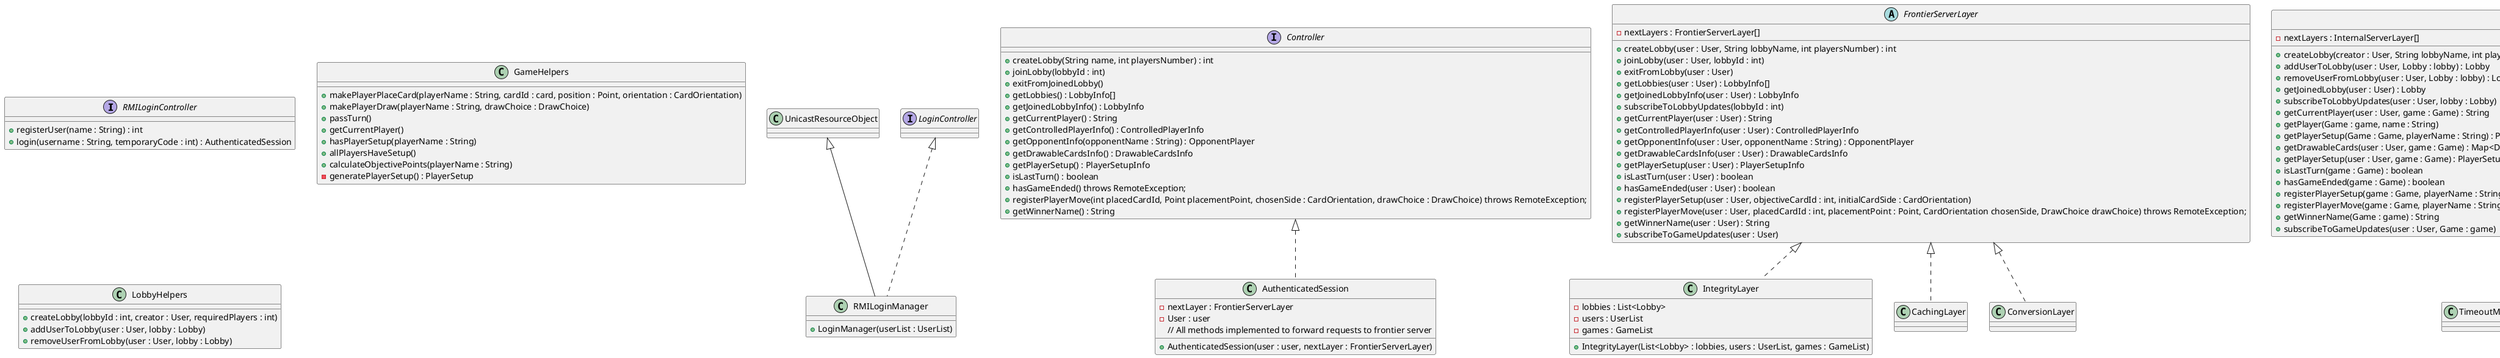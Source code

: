 @startuml

'If necessary
/'
abstract class ServerLayer {
    - nextLayers : ServerLayer[]
    + ServerLayer(nextLayers : ServerLayer[])
}'/

interface RMILoginController {
    + registerUser(name : String) : int /' temporary code '/
    + login(username : String, temporaryCode : int) : AuthenticatedSession
}

class RMILoginManager extends UnicastResourceObject implements LoginController {
    + LoginManager(userList : UserList)
}

'Socket will use other classes to manage the AuthenticatedSession

interface Controller {
    ' Lobby management
    + createLobby(String name, int playersNumber) : int
    + joinLobby(lobbyId : int)
    + exitFromJoinedLobby()
    + getLobbies() : LobbyInfo[]
    + getJoinedLobbyInfo() : LobbyInfo
    '+ subscribeToLobbyUpdates(lobbyId : int) Automatically done?
    ' Game management
    + getCurrentPlayer() : String
    + getControlledPlayerInfo() : ControlledPlayerInfo
    + getOpponentInfo(opponentName : String) : OpponentPlayer
    + getDrawableCardsInfo() : DrawableCardsInfo
    + getPlayerSetup() : PlayerSetupInfo
    + isLastTurn() : boolean
    + hasGameEnded() throws RemoteException;
    + registerPlayerMove(int placedCardId, Point placementPoint, chosenSide : CardOrientation, drawChoice : DrawChoice) throws RemoteException;
    + getWinnerName() : String
    '+ subscribeToGameUpdates() Automatically done? TBD
}

abstract class FrontierServerLayer{
    - nextLayers : FrontierServerLayer[]
    ' Lobby management
    + createLobby(user : User, String lobbyName, int playersNumber) : int
    + joinLobby(user : User, lobbyId : int)
    + exitFromLobby(user : User)
    + getLobbies(user : User) : LobbyInfo[]
    + getJoinedLobbyInfo(user : User) : LobbyInfo
    + subscribeToLobbyUpdates(lobbyId : int)
    ' Game management
    + getCurrentPlayer(user : User) : String
    + getControlledPlayerInfo(user : User) : ControlledPlayerInfo
    + getOpponentInfo(user : User, opponentName : String) : OpponentPlayer
    + getDrawableCardsInfo(user : User) : DrawableCardsInfo
    + getPlayerSetup(user : User) : PlayerSetupInfo
    + isLastTurn(user : User) : boolean
    + hasGameEnded(user : User) : boolean
    + registerPlayerSetup(user : User, objectiveCardId : int, initialCardSide : CardOrientation)
    + registerPlayerMove(user : User, placedCardId : int, placementPoint : Point, CardOrientation chosenSide, DrawChoice drawChoice) throws RemoteException;
    + getWinnerName(user : User) : String
    + subscribeToGameUpdates(user : User)
}

abstract class InternalServerLayer {
    - nextLayers : InternalServerLayer[]
    + createLobby(creator : User, String lobbyName, int playersNumber) : int
    + addUserToLobby(user : User, Lobby : lobby) : Lobby
    + removeUserFromLobby(user : User, Lobby : lobby) : Lobby
    + getJoinedLobby(user : User) : Lobby
    + subscribeToLobbyUpdates(user : User, lobby : Lobby)
    + getCurrentPlayer(user : User, game : Game) : String
    + getPlayer(Game : game, name : String)
    + getPlayerSetup(Game : Game, playerName : String) : PlayerSetup
    + getDrawableCards(user : User, game : Game) : Map<DrawChoice, Card>
    + getPlayerSetup(user : User, game : Game) : PlayerSetupInfo
    + isLastTurn(game : Game) : boolean
    + hasGameEnded(game : Game) : boolean
    + registerPlayerSetup(game : Game, playerName : String, objectiveCardId : int, initialCardSide : CardOrientation)
    + registerPlayerMove(game : Game, playerName : String int placedCardId, Point placementPoint, CardOrientation chosenSide, DrawChoice drawChoice) throws RemoteException;
    + getWinnerName(Game : game) : String
    + subscribeToGameUpdates(user : User, Game : game)
}

/' Must be in frontier, connecting the Client controller to the FrontierServerLayers '/
class AuthenticatedSession implements Controller{
    - nextLayer : FrontierServerLayer
    - User : user
    + AuthenticatedSession(user : user, nextLayer : FrontierServerLayer)
    // All methods implemented to forward requests to frontier server
}

class IntegrityLayer implements FrontierServerLayer{
    - lobbies : List<Lobby>
    - users : UserList
    - games : GameList
    + IntegrityLayer(List<Lobby> : lobbies, users : UserList, games : GameList)
} /' Required: checks if the operations requested are correct '/
class CachingLayer implements FrontierServerLayer{} /'Optional'/
class ConversionLayer implements FrontierServerLayer{} /' Must be in frontier, connecting to the InternalServerLayers '/
' End of frontier
class TimeoutManagementLayer extends InternalServerLayer{} /'Optional'/
class ExecutionLayer extends InternalServerLayer{} /' Required: Here business logic '/
class PersistenceLayer extends InternalServerLayer{} /'Optional'/

'Just to avoid overcomplicated business logic
'May be implemented directly in Game class
class GameHelpers {
    + makePlayerPlaceCard(playerName : String, cardId : card, position : Point, orientation : CardOrientation)
    + makePlayerDraw(playerName : String, drawChoice : DrawChoice)
    + passTurn()
    + getCurrentPlayer()
    + hasPlayerSetup(playerName : String)
    + allPlayersHaveSetup()
    + calculateObjectivePoints(playerName : String)
    - generatePlayerSetup() : PlayerSetup
}

'May be implemented directly in Lobby class
class LobbyHelpers {
    + createLobby(lobbyId : int, creator : User, requiredPlayers : int)
    + addUserToLobby(user : User, lobby : Lobby)
    + removeUserFromLobby(user : User, lobby : Lobby)
}

@enduml